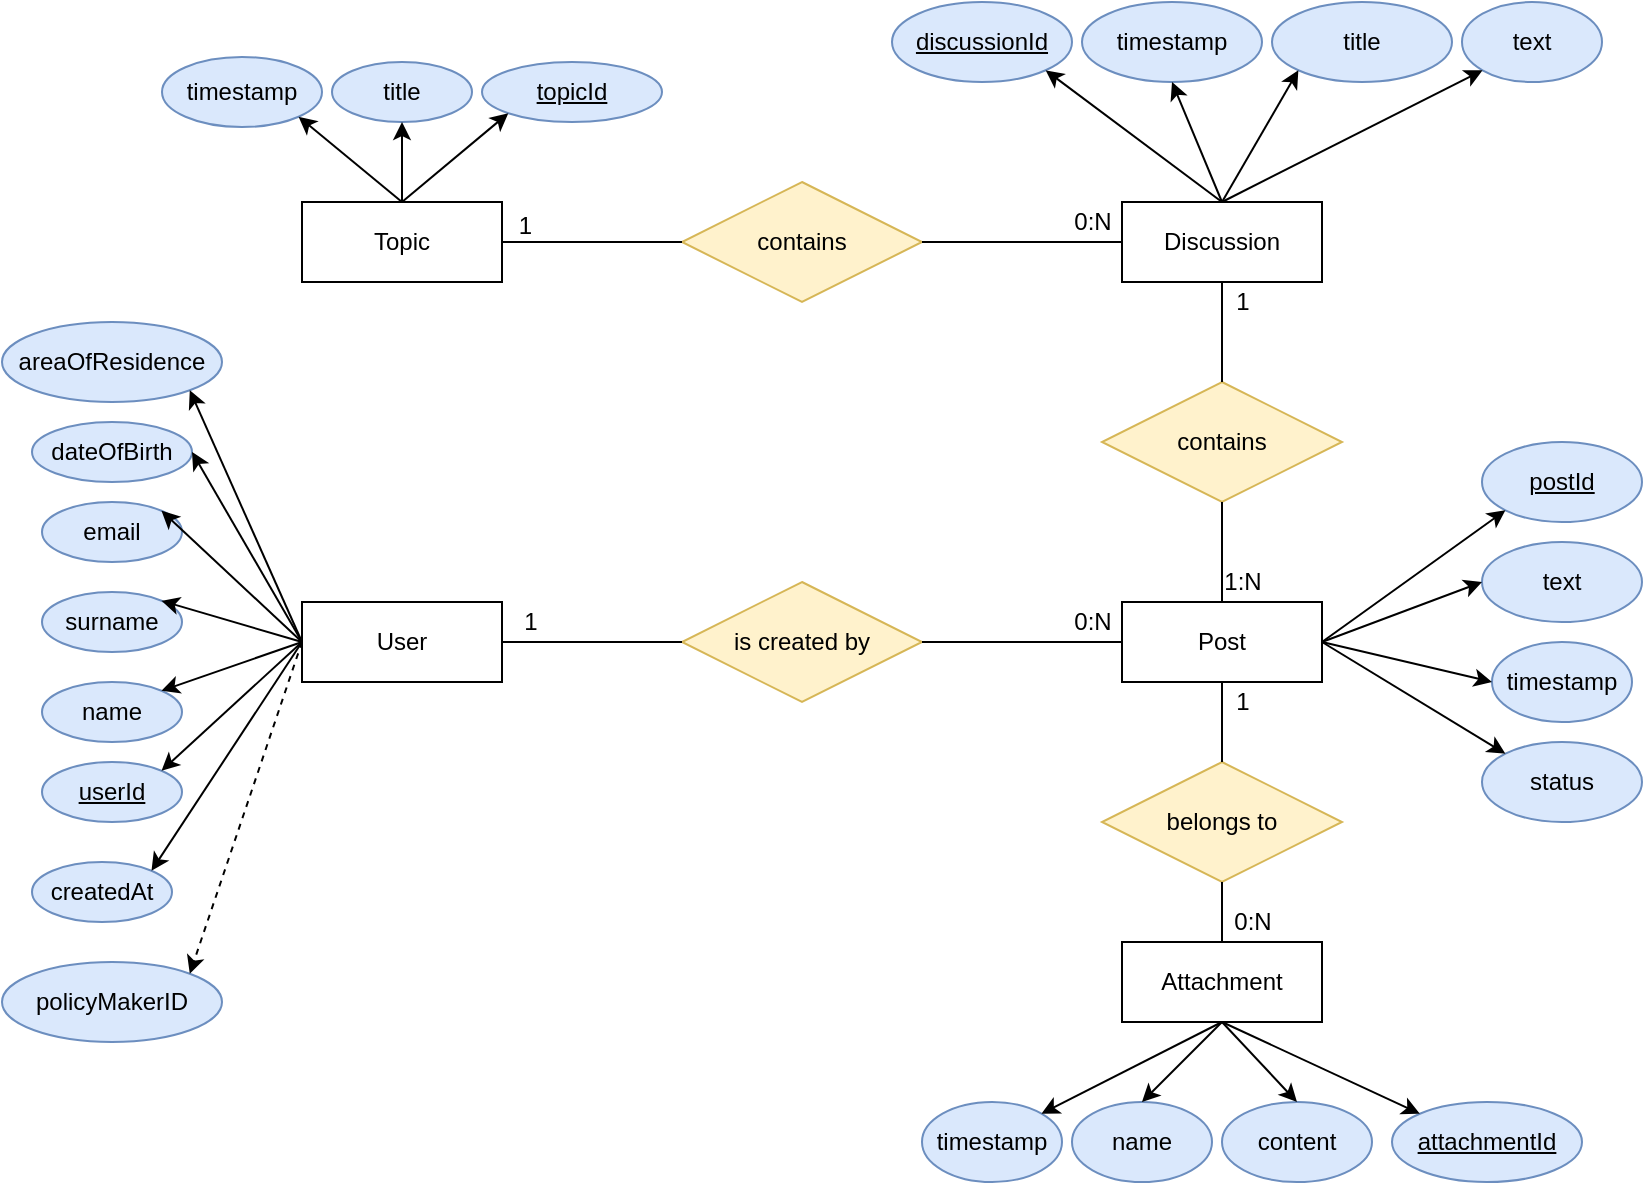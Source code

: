 <mxfile version="16.1.2" type="device" pages="2"><diagram id="SVVBRJqI4IuTLU3fTbfL" name="Forum"><mxGraphModel dx="1662" dy="865" grid="1" gridSize="10" guides="1" tooltips="1" connect="1" arrows="1" fold="1" page="1" pageScale="1" pageWidth="827" pageHeight="1169" math="0" shadow="0"><root><mxCell id="0"/><mxCell id="1" parent="0"/><mxCell id="eWczIR_CgDYCzetP5Jwq-1" value="Topic" style="whiteSpace=wrap;html=1;align=center;" parent="1" vertex="1"><mxGeometry x="290" y="470" width="100" height="40" as="geometry"/></mxCell><mxCell id="eWczIR_CgDYCzetP5Jwq-2" value="&lt;u&gt;topicId&lt;/u&gt;" style="ellipse;whiteSpace=wrap;html=1;fillColor=#dae8fc;strokeColor=#6c8ebf;" parent="1" vertex="1"><mxGeometry x="380" y="400" width="90" height="30" as="geometry"/></mxCell><mxCell id="eWczIR_CgDYCzetP5Jwq-4" value="timestamp" style="ellipse;whiteSpace=wrap;html=1;fillColor=#dae8fc;strokeColor=#6c8ebf;" parent="1" vertex="1"><mxGeometry x="220" y="397.5" width="80" height="35" as="geometry"/></mxCell><mxCell id="eWczIR_CgDYCzetP5Jwq-6" value="title" style="ellipse;whiteSpace=wrap;html=1;fillColor=#dae8fc;strokeColor=#6c8ebf;" parent="1" vertex="1"><mxGeometry x="305" y="400" width="70" height="30" as="geometry"/></mxCell><mxCell id="eWczIR_CgDYCzetP5Jwq-8" value="Discussion" style="whiteSpace=wrap;html=1;align=center;" parent="1" vertex="1"><mxGeometry x="700" y="470" width="100" height="40" as="geometry"/></mxCell><mxCell id="eWczIR_CgDYCzetP5Jwq-9" value="&lt;u&gt;discussionId&lt;/u&gt;" style="ellipse;whiteSpace=wrap;html=1;fillColor=#dae8fc;strokeColor=#6c8ebf;" parent="1" vertex="1"><mxGeometry x="585" y="370" width="90" height="40" as="geometry"/></mxCell><mxCell id="eWczIR_CgDYCzetP5Jwq-11" value="text" style="ellipse;whiteSpace=wrap;html=1;fillColor=#dae8fc;strokeColor=#6c8ebf;" parent="1" vertex="1"><mxGeometry x="870" y="370" width="70" height="40" as="geometry"/></mxCell><mxCell id="eWczIR_CgDYCzetP5Jwq-13" value="title" style="ellipse;whiteSpace=wrap;html=1;fillColor=#dae8fc;strokeColor=#6c8ebf;" parent="1" vertex="1"><mxGeometry x="775" y="370" width="90" height="40" as="geometry"/></mxCell><mxCell id="eWczIR_CgDYCzetP5Jwq-15" value="contains" style="shape=rhombus;perimeter=rhombusPerimeter;whiteSpace=wrap;html=1;align=center;fillColor=#fff2cc;strokeColor=#d6b656;" parent="1" vertex="1"><mxGeometry x="480" y="460" width="120" height="60" as="geometry"/></mxCell><mxCell id="eWczIR_CgDYCzetP5Jwq-16" value="" style="endArrow=none;html=1;rounded=0;exitX=1;exitY=0.5;exitDx=0;exitDy=0;entryX=0;entryY=0.5;entryDx=0;entryDy=0;" parent="1" source="eWczIR_CgDYCzetP5Jwq-1" target="eWczIR_CgDYCzetP5Jwq-15" edge="1"><mxGeometry relative="1" as="geometry"><mxPoint x="390" y="560" as="sourcePoint"/><mxPoint x="550" y="560" as="targetPoint"/></mxGeometry></mxCell><mxCell id="eWczIR_CgDYCzetP5Jwq-17" value="1" style="resizable=0;html=1;align=right;verticalAlign=bottom;" parent="eWczIR_CgDYCzetP5Jwq-16" connectable="0" vertex="1"><mxGeometry x="1" relative="1" as="geometry"><mxPoint x="-75" as="offset"/></mxGeometry></mxCell><mxCell id="eWczIR_CgDYCzetP5Jwq-21" value="" style="endArrow=none;html=1;rounded=0;exitX=1;exitY=0.5;exitDx=0;exitDy=0;entryX=0;entryY=0.5;entryDx=0;entryDy=0;" parent="1" source="eWczIR_CgDYCzetP5Jwq-15" target="eWczIR_CgDYCzetP5Jwq-8" edge="1"><mxGeometry relative="1" as="geometry"><mxPoint x="560" y="550" as="sourcePoint"/><mxPoint x="700" y="550" as="targetPoint"/></mxGeometry></mxCell><mxCell id="eWczIR_CgDYCzetP5Jwq-23" value="Post" style="whiteSpace=wrap;html=1;align=center;" parent="1" vertex="1"><mxGeometry x="700" y="670" width="100" height="40" as="geometry"/></mxCell><mxCell id="eWczIR_CgDYCzetP5Jwq-24" value="&lt;u&gt;postId&lt;/u&gt;" style="ellipse;whiteSpace=wrap;html=1;fillColor=#dae8fc;strokeColor=#6c8ebf;" parent="1" vertex="1"><mxGeometry x="880" y="590" width="80" height="40" as="geometry"/></mxCell><mxCell id="eWczIR_CgDYCzetP5Jwq-27" value="timestamp" style="ellipse;whiteSpace=wrap;html=1;fillColor=#dae8fc;strokeColor=#6c8ebf;" parent="1" vertex="1"><mxGeometry x="680" y="370" width="90" height="40" as="geometry"/></mxCell><mxCell id="eWczIR_CgDYCzetP5Jwq-29" value="" style="endArrow=classic;html=1;rounded=0;exitX=0.5;exitY=0;exitDx=0;exitDy=0;entryX=0.5;entryY=1;entryDx=0;entryDy=0;" parent="1" source="eWczIR_CgDYCzetP5Jwq-8" target="eWczIR_CgDYCzetP5Jwq-27" edge="1"><mxGeometry width="50" height="50" relative="1" as="geometry"><mxPoint x="600" y="700" as="sourcePoint"/><mxPoint x="650" y="650" as="targetPoint"/></mxGeometry></mxCell><mxCell id="eWczIR_CgDYCzetP5Jwq-31" value="" style="endArrow=classic;html=1;rounded=0;exitX=0.5;exitY=0;exitDx=0;exitDy=0;entryX=1;entryY=1;entryDx=0;entryDy=0;" parent="1" source="eWczIR_CgDYCzetP5Jwq-8" target="eWczIR_CgDYCzetP5Jwq-9" edge="1"><mxGeometry width="50" height="50" relative="1" as="geometry"><mxPoint x="785" y="480" as="sourcePoint"/><mxPoint x="840" y="340" as="targetPoint"/></mxGeometry></mxCell><mxCell id="eWczIR_CgDYCzetP5Jwq-32" value="" style="endArrow=classic;html=1;rounded=0;exitX=0.5;exitY=0;exitDx=0;exitDy=0;entryX=0;entryY=1;entryDx=0;entryDy=0;" parent="1" source="eWczIR_CgDYCzetP5Jwq-8" target="eWczIR_CgDYCzetP5Jwq-13" edge="1"><mxGeometry width="50" height="50" relative="1" as="geometry"><mxPoint x="795" y="490" as="sourcePoint"/><mxPoint x="850" y="350" as="targetPoint"/></mxGeometry></mxCell><mxCell id="eWczIR_CgDYCzetP5Jwq-33" value="" style="endArrow=classic;html=1;rounded=0;exitX=0.5;exitY=0;exitDx=0;exitDy=0;entryX=0;entryY=1;entryDx=0;entryDy=0;" parent="1" source="eWczIR_CgDYCzetP5Jwq-8" target="eWczIR_CgDYCzetP5Jwq-11" edge="1"><mxGeometry width="50" height="50" relative="1" as="geometry"><mxPoint x="805" y="500" as="sourcePoint"/><mxPoint x="860" y="360" as="targetPoint"/></mxGeometry></mxCell><mxCell id="eWczIR_CgDYCzetP5Jwq-34" value="text" style="ellipse;whiteSpace=wrap;html=1;fillColor=#dae8fc;strokeColor=#6c8ebf;" parent="1" vertex="1"><mxGeometry x="880" y="640" width="80" height="40" as="geometry"/></mxCell><mxCell id="eWczIR_CgDYCzetP5Jwq-35" value="timestamp" style="ellipse;whiteSpace=wrap;html=1;fillColor=#dae8fc;strokeColor=#6c8ebf;" parent="1" vertex="1"><mxGeometry x="885" y="690" width="70" height="40" as="geometry"/></mxCell><mxCell id="eWczIR_CgDYCzetP5Jwq-36" value="status" style="ellipse;whiteSpace=wrap;html=1;fillColor=#dae8fc;strokeColor=#6c8ebf;" parent="1" vertex="1"><mxGeometry x="880" y="740" width="80" height="40" as="geometry"/></mxCell><mxCell id="eWczIR_CgDYCzetP5Jwq-37" value="" style="endArrow=classic;html=1;rounded=0;exitX=1;exitY=0.5;exitDx=0;exitDy=0;entryX=0;entryY=0.5;entryDx=0;entryDy=0;" parent="1" source="eWczIR_CgDYCzetP5Jwq-23" target="eWczIR_CgDYCzetP5Jwq-34" edge="1"><mxGeometry width="50" height="50" relative="1" as="geometry"><mxPoint x="810" y="480" as="sourcePoint"/><mxPoint x="910" y="420" as="targetPoint"/></mxGeometry></mxCell><mxCell id="eWczIR_CgDYCzetP5Jwq-39" value="" style="endArrow=classic;html=1;rounded=0;exitX=1;exitY=0.5;exitDx=0;exitDy=0;entryX=0;entryY=0.5;entryDx=0;entryDy=0;" parent="1" source="eWczIR_CgDYCzetP5Jwq-23" target="eWczIR_CgDYCzetP5Jwq-35" edge="1"><mxGeometry width="50" height="50" relative="1" as="geometry"><mxPoint x="810" y="640" as="sourcePoint"/><mxPoint x="880" y="710" as="targetPoint"/></mxGeometry></mxCell><mxCell id="eWczIR_CgDYCzetP5Jwq-40" value="" style="endArrow=classic;html=1;rounded=0;entryX=0;entryY=0;entryDx=0;entryDy=0;" parent="1" target="eWczIR_CgDYCzetP5Jwq-36" edge="1"><mxGeometry width="50" height="50" relative="1" as="geometry"><mxPoint x="800" y="690" as="sourcePoint"/><mxPoint x="890" y="720" as="targetPoint"/></mxGeometry></mxCell><mxCell id="eWczIR_CgDYCzetP5Jwq-41" value="" style="endArrow=classic;html=1;rounded=0;entryX=0;entryY=1;entryDx=0;entryDy=0;" parent="1" target="eWczIR_CgDYCzetP5Jwq-24" edge="1"><mxGeometry width="50" height="50" relative="1" as="geometry"><mxPoint x="800" y="690" as="sourcePoint"/><mxPoint x="900" y="730" as="targetPoint"/></mxGeometry></mxCell><mxCell id="eWczIR_CgDYCzetP5Jwq-42" value="contains" style="shape=rhombus;perimeter=rhombusPerimeter;whiteSpace=wrap;html=1;align=center;fillColor=#fff2cc;strokeColor=#d6b656;" parent="1" vertex="1"><mxGeometry x="690" y="560" width="120" height="60" as="geometry"/></mxCell><mxCell id="eWczIR_CgDYCzetP5Jwq-43" value="" style="endArrow=none;html=1;rounded=0;exitX=0.5;exitY=1;exitDx=0;exitDy=0;entryX=0.5;entryY=0;entryDx=0;entryDy=0;" parent="1" source="eWczIR_CgDYCzetP5Jwq-8" target="eWczIR_CgDYCzetP5Jwq-42" edge="1"><mxGeometry relative="1" as="geometry"><mxPoint x="490" y="840" as="sourcePoint"/><mxPoint x="650" y="840" as="targetPoint"/></mxGeometry></mxCell><mxCell id="eWczIR_CgDYCzetP5Jwq-44" value="" style="endArrow=none;html=1;rounded=0;exitX=0.5;exitY=1;exitDx=0;exitDy=0;entryX=0.5;entryY=0;entryDx=0;entryDy=0;" parent="1" source="eWczIR_CgDYCzetP5Jwq-42" target="eWczIR_CgDYCzetP5Jwq-23" edge="1"><mxGeometry relative="1" as="geometry"><mxPoint x="760" y="520" as="sourcePoint"/><mxPoint x="760" y="570" as="targetPoint"/></mxGeometry></mxCell><mxCell id="eWczIR_CgDYCzetP5Jwq-45" value="1:N" style="text;html=1;align=center;verticalAlign=middle;resizable=0;points=[];autosize=1;strokeColor=none;fillColor=none;" parent="1" vertex="1"><mxGeometry x="745" y="650" width="30" height="20" as="geometry"/></mxCell><mxCell id="eWczIR_CgDYCzetP5Jwq-47" value="1" style="text;html=1;align=center;verticalAlign=middle;resizable=0;points=[];autosize=1;strokeColor=none;fillColor=none;" parent="1" vertex="1"><mxGeometry x="750" y="510" width="20" height="20" as="geometry"/></mxCell><mxCell id="eWczIR_CgDYCzetP5Jwq-52" value="is created by" style="shape=rhombus;perimeter=rhombusPerimeter;whiteSpace=wrap;html=1;align=center;fillColor=#fff2cc;strokeColor=#d6b656;" parent="1" vertex="1"><mxGeometry x="480" y="660" width="120" height="60" as="geometry"/></mxCell><mxCell id="eWczIR_CgDYCzetP5Jwq-53" value="" style="endArrow=none;html=1;rounded=0;entryX=0;entryY=0.5;entryDx=0;entryDy=0;exitX=1;exitY=0.5;exitDx=0;exitDy=0;" parent="1" source="eWczIR_CgDYCzetP5Jwq-52" target="eWczIR_CgDYCzetP5Jwq-23" edge="1"><mxGeometry relative="1" as="geometry"><mxPoint x="620" y="760" as="sourcePoint"/><mxPoint x="780" y="760" as="targetPoint"/></mxGeometry></mxCell><mxCell id="eWczIR_CgDYCzetP5Jwq-54" value="0:N" style="text;html=1;align=center;verticalAlign=middle;resizable=0;points=[];autosize=1;strokeColor=none;fillColor=none;" parent="1" vertex="1"><mxGeometry x="670" y="670" width="30" height="20" as="geometry"/></mxCell><mxCell id="eWczIR_CgDYCzetP5Jwq-56" value="User" style="whiteSpace=wrap;html=1;align=center;" parent="1" vertex="1"><mxGeometry x="290" y="670" width="100" height="40" as="geometry"/></mxCell><mxCell id="eWczIR_CgDYCzetP5Jwq-57" value="0:N" style="text;html=1;align=center;verticalAlign=middle;resizable=0;points=[];autosize=1;strokeColor=none;fillColor=none;" parent="1" vertex="1"><mxGeometry x="670" y="470" width="30" height="20" as="geometry"/></mxCell><mxCell id="eWczIR_CgDYCzetP5Jwq-59" value="" style="endArrow=none;html=1;rounded=0;entryX=0;entryY=0.5;entryDx=0;entryDy=0;exitX=1;exitY=0.5;exitDx=0;exitDy=0;" parent="1" source="eWczIR_CgDYCzetP5Jwq-56" target="eWczIR_CgDYCzetP5Jwq-52" edge="1"><mxGeometry relative="1" as="geometry"><mxPoint x="500" y="750" as="sourcePoint"/><mxPoint x="660" y="750" as="targetPoint"/></mxGeometry></mxCell><mxCell id="eWczIR_CgDYCzetP5Jwq-62" value="1" style="text;html=1;align=center;verticalAlign=middle;resizable=0;points=[];autosize=1;strokeColor=none;fillColor=none;" parent="1" vertex="1"><mxGeometry x="394" y="670" width="20" height="20" as="geometry"/></mxCell><mxCell id="eWczIR_CgDYCzetP5Jwq-63" value="&lt;u&gt;userId&lt;/u&gt;" style="ellipse;whiteSpace=wrap;html=1;fillColor=#dae8fc;strokeColor=#6c8ebf;" parent="1" vertex="1"><mxGeometry x="160" y="750" width="70" height="30" as="geometry"/></mxCell><mxCell id="eWczIR_CgDYCzetP5Jwq-64" value="name" style="ellipse;whiteSpace=wrap;html=1;fillColor=#dae8fc;strokeColor=#6c8ebf;" parent="1" vertex="1"><mxGeometry x="160" y="710" width="70" height="30" as="geometry"/></mxCell><mxCell id="eWczIR_CgDYCzetP5Jwq-65" value="surname" style="ellipse;whiteSpace=wrap;html=1;fillColor=#dae8fc;strokeColor=#6c8ebf;" parent="1" vertex="1"><mxGeometry x="160" y="665" width="70" height="30" as="geometry"/></mxCell><mxCell id="eWczIR_CgDYCzetP5Jwq-66" value="email" style="ellipse;whiteSpace=wrap;html=1;fillColor=#dae8fc;strokeColor=#6c8ebf;" parent="1" vertex="1"><mxGeometry x="160" y="620" width="70" height="30" as="geometry"/></mxCell><mxCell id="eWczIR_CgDYCzetP5Jwq-67" value="dateOfBirth" style="ellipse;whiteSpace=wrap;html=1;fillColor=#dae8fc;strokeColor=#6c8ebf;" parent="1" vertex="1"><mxGeometry x="155" y="580" width="80" height="30" as="geometry"/></mxCell><mxCell id="eWczIR_CgDYCzetP5Jwq-68" value="areaOfResidence" style="ellipse;whiteSpace=wrap;html=1;fillColor=#dae8fc;strokeColor=#6c8ebf;" parent="1" vertex="1"><mxGeometry x="140" y="530" width="110" height="40" as="geometry"/></mxCell><mxCell id="eWczIR_CgDYCzetP5Jwq-69" value="" style="endArrow=classic;html=1;rounded=0;entryX=1;entryY=0;entryDx=0;entryDy=0;exitX=0;exitY=0.5;exitDx=0;exitDy=0;" parent="1" source="eWczIR_CgDYCzetP5Jwq-56" target="eWczIR_CgDYCzetP5Jwq-63" edge="1"><mxGeometry width="50" height="50" relative="1" as="geometry"><mxPoint x="540" y="740" as="sourcePoint"/><mxPoint x="901.716" y="755.858" as="targetPoint"/></mxGeometry></mxCell><mxCell id="eWczIR_CgDYCzetP5Jwq-70" value="" style="endArrow=classic;html=1;rounded=0;entryX=1;entryY=0;entryDx=0;entryDy=0;" parent="1" target="eWczIR_CgDYCzetP5Jwq-64" edge="1"><mxGeometry width="50" height="50" relative="1" as="geometry"><mxPoint x="290" y="690" as="sourcePoint"/><mxPoint x="890" y="895" as="targetPoint"/></mxGeometry></mxCell><mxCell id="eWczIR_CgDYCzetP5Jwq-71" value="" style="endArrow=classic;html=1;rounded=0;entryX=1;entryY=0;entryDx=0;entryDy=0;" parent="1" target="eWczIR_CgDYCzetP5Jwq-65" edge="1"><mxGeometry width="50" height="50" relative="1" as="geometry"><mxPoint x="290" y="690" as="sourcePoint"/><mxPoint x="900" y="905" as="targetPoint"/></mxGeometry></mxCell><mxCell id="eWczIR_CgDYCzetP5Jwq-72" value="" style="endArrow=classic;html=1;rounded=0;exitX=0;exitY=0.5;exitDx=0;exitDy=0;entryX=1;entryY=0;entryDx=0;entryDy=0;" parent="1" source="eWczIR_CgDYCzetP5Jwq-56" target="eWczIR_CgDYCzetP5Jwq-66" edge="1"><mxGeometry width="50" height="50" relative="1" as="geometry"><mxPoint x="830" y="930" as="sourcePoint"/><mxPoint x="910" y="915" as="targetPoint"/></mxGeometry></mxCell><mxCell id="eWczIR_CgDYCzetP5Jwq-73" value="" style="endArrow=classic;html=1;rounded=0;entryX=1;entryY=0.5;entryDx=0;entryDy=0;" parent="1" target="eWczIR_CgDYCzetP5Jwq-67" edge="1"><mxGeometry width="50" height="50" relative="1" as="geometry"><mxPoint x="290" y="690" as="sourcePoint"/><mxPoint x="920" y="925" as="targetPoint"/></mxGeometry></mxCell><mxCell id="eWczIR_CgDYCzetP5Jwq-74" value="" style="endArrow=classic;html=1;rounded=0;entryX=1;entryY=1;entryDx=0;entryDy=0;" parent="1" target="eWczIR_CgDYCzetP5Jwq-68" edge="1"><mxGeometry width="50" height="50" relative="1" as="geometry"><mxPoint x="290" y="690" as="sourcePoint"/><mxPoint x="930" y="935" as="targetPoint"/></mxGeometry></mxCell><mxCell id="eWczIR_CgDYCzetP5Jwq-77" value="policyMakerID" style="ellipse;whiteSpace=wrap;html=1;fillColor=#dae8fc;strokeColor=#6c8ebf;" parent="1" vertex="1"><mxGeometry x="140" y="850" width="110" height="40" as="geometry"/></mxCell><mxCell id="eWczIR_CgDYCzetP5Jwq-78" value="" style="endArrow=classic;html=1;rounded=0;dashed=1;exitX=0;exitY=0.5;exitDx=0;exitDy=0;entryX=1;entryY=0;entryDx=0;entryDy=0;" parent="1" source="eWczIR_CgDYCzetP5Jwq-56" target="eWczIR_CgDYCzetP5Jwq-77" edge="1"><mxGeometry width="50" height="50" relative="1" as="geometry"><mxPoint x="340" y="880" as="sourcePoint"/><mxPoint x="683.891" y="1040.858" as="targetPoint"/></mxGeometry></mxCell><mxCell id="eWczIR_CgDYCzetP5Jwq-79" value="" style="endArrow=classic;html=1;rounded=0;exitX=0.5;exitY=0;exitDx=0;exitDy=0;entryX=0.5;entryY=1;entryDx=0;entryDy=0;" parent="1" source="eWczIR_CgDYCzetP5Jwq-1" target="eWczIR_CgDYCzetP5Jwq-6" edge="1"><mxGeometry width="50" height="50" relative="1" as="geometry"><mxPoint x="770" y="950" as="sourcePoint"/><mxPoint x="693.891" y="990.858" as="targetPoint"/></mxGeometry></mxCell><mxCell id="eWczIR_CgDYCzetP5Jwq-80" value="Attachment" style="whiteSpace=wrap;html=1;align=center;" parent="1" vertex="1"><mxGeometry x="700" y="840" width="100" height="40" as="geometry"/></mxCell><mxCell id="eWczIR_CgDYCzetP5Jwq-81" value="&lt;u&gt;attachmentId&lt;/u&gt;" style="ellipse;whiteSpace=wrap;html=1;fillColor=#dae8fc;strokeColor=#6c8ebf;" parent="1" vertex="1"><mxGeometry x="835" y="920" width="95" height="40" as="geometry"/></mxCell><mxCell id="eWczIR_CgDYCzetP5Jwq-82" value="content" style="ellipse;whiteSpace=wrap;html=1;fillColor=#dae8fc;strokeColor=#6c8ebf;" parent="1" vertex="1"><mxGeometry x="750" y="920" width="75" height="40" as="geometry"/></mxCell><mxCell id="eWczIR_CgDYCzetP5Jwq-83" value="name" style="ellipse;whiteSpace=wrap;html=1;fillColor=#dae8fc;strokeColor=#6c8ebf;" parent="1" vertex="1"><mxGeometry x="675" y="920" width="70" height="40" as="geometry"/></mxCell><mxCell id="eWczIR_CgDYCzetP5Jwq-84" value="timestamp" style="ellipse;whiteSpace=wrap;html=1;fillColor=#dae8fc;strokeColor=#6c8ebf;" parent="1" vertex="1"><mxGeometry x="600" y="920" width="70" height="40" as="geometry"/></mxCell><mxCell id="eWczIR_CgDYCzetP5Jwq-85" value="" style="endArrow=classic;html=1;rounded=0;exitX=0.5;exitY=1;exitDx=0;exitDy=0;entryX=0;entryY=0;entryDx=0;entryDy=0;" parent="1" source="eWczIR_CgDYCzetP5Jwq-80" target="eWczIR_CgDYCzetP5Jwq-81" edge="1"><mxGeometry width="50" height="50" relative="1" as="geometry"><mxPoint x="810" y="690" as="sourcePoint"/><mxPoint x="901.716" y="634.142" as="targetPoint"/></mxGeometry></mxCell><mxCell id="eWczIR_CgDYCzetP5Jwq-86" value="" style="endArrow=classic;html=1;rounded=0;exitX=0.5;exitY=1;exitDx=0;exitDy=0;entryX=0.5;entryY=0;entryDx=0;entryDy=0;" parent="1" source="eWczIR_CgDYCzetP5Jwq-80" target="eWczIR_CgDYCzetP5Jwq-82" edge="1"><mxGeometry width="50" height="50" relative="1" as="geometry"><mxPoint x="760" y="890" as="sourcePoint"/><mxPoint x="859.091" y="935.783" as="targetPoint"/></mxGeometry></mxCell><mxCell id="eWczIR_CgDYCzetP5Jwq-87" value="" style="endArrow=classic;html=1;rounded=0;entryX=0.5;entryY=0;entryDx=0;entryDy=0;" parent="1" target="eWczIR_CgDYCzetP5Jwq-83" edge="1"><mxGeometry width="50" height="50" relative="1" as="geometry"><mxPoint x="750" y="880" as="sourcePoint"/><mxPoint x="869.091" y="945.783" as="targetPoint"/></mxGeometry></mxCell><mxCell id="eWczIR_CgDYCzetP5Jwq-88" value="" style="endArrow=classic;html=1;rounded=0;entryX=1;entryY=0;entryDx=0;entryDy=0;" parent="1" target="eWczIR_CgDYCzetP5Jwq-84" edge="1"><mxGeometry width="50" height="50" relative="1" as="geometry"><mxPoint x="750" y="880" as="sourcePoint"/><mxPoint x="879.091" y="955.783" as="targetPoint"/></mxGeometry></mxCell><mxCell id="eWczIR_CgDYCzetP5Jwq-89" value="belongs to" style="shape=rhombus;perimeter=rhombusPerimeter;whiteSpace=wrap;html=1;align=center;fillColor=#fff2cc;strokeColor=#d6b656;" parent="1" vertex="1"><mxGeometry x="690" y="750" width="120" height="60" as="geometry"/></mxCell><mxCell id="eWczIR_CgDYCzetP5Jwq-91" value="" style="endArrow=none;html=1;rounded=0;entryX=0.5;entryY=1;entryDx=0;entryDy=0;exitX=0.5;exitY=0;exitDx=0;exitDy=0;" parent="1" source="eWczIR_CgDYCzetP5Jwq-80" target="eWczIR_CgDYCzetP5Jwq-89" edge="1"><mxGeometry relative="1" as="geometry"><mxPoint x="620" y="710" as="sourcePoint"/><mxPoint x="720" y="710" as="targetPoint"/></mxGeometry></mxCell><mxCell id="eWczIR_CgDYCzetP5Jwq-94" value="0:N" style="text;html=1;align=center;verticalAlign=middle;resizable=0;points=[];autosize=1;strokeColor=none;fillColor=none;" parent="1" vertex="1"><mxGeometry x="750" y="820" width="30" height="20" as="geometry"/></mxCell><mxCell id="eWczIR_CgDYCzetP5Jwq-95" value="" style="endArrow=none;html=1;rounded=0;entryX=0.5;entryY=1;entryDx=0;entryDy=0;exitX=0.5;exitY=0;exitDx=0;exitDy=0;" parent="1" source="eWczIR_CgDYCzetP5Jwq-89" target="eWczIR_CgDYCzetP5Jwq-23" edge="1"><mxGeometry relative="1" as="geometry"><mxPoint x="610" y="700" as="sourcePoint"/><mxPoint x="710" y="700" as="targetPoint"/></mxGeometry></mxCell><mxCell id="eWczIR_CgDYCzetP5Jwq-96" value="1" style="text;html=1;align=center;verticalAlign=middle;resizable=0;points=[];autosize=1;strokeColor=none;fillColor=none;" parent="1" vertex="1"><mxGeometry x="750" y="710" width="20" height="20" as="geometry"/></mxCell><mxCell id="g9Xf4jRrbOC6-ReCmyB8-1" value="" style="endArrow=classic;html=1;rounded=0;entryX=0;entryY=1;entryDx=0;entryDy=0;" parent="1" target="eWczIR_CgDYCzetP5Jwq-2" edge="1"><mxGeometry width="50" height="50" relative="1" as="geometry"><mxPoint x="340" y="470" as="sourcePoint"/><mxPoint x="350" y="440" as="targetPoint"/></mxGeometry></mxCell><mxCell id="g9Xf4jRrbOC6-ReCmyB8-2" value="" style="endArrow=classic;html=1;rounded=0;entryX=1;entryY=1;entryDx=0;entryDy=0;exitX=0.5;exitY=0;exitDx=0;exitDy=0;" parent="1" source="eWczIR_CgDYCzetP5Jwq-1" target="eWczIR_CgDYCzetP5Jwq-4" edge="1"><mxGeometry width="50" height="50" relative="1" as="geometry"><mxPoint x="350" y="480" as="sourcePoint"/><mxPoint x="413.18" y="435.607" as="targetPoint"/></mxGeometry></mxCell><mxCell id="Kg16XLJZi40VuRF5m4EC-2" value="createdAt" style="ellipse;whiteSpace=wrap;html=1;fillColor=#dae8fc;strokeColor=#6c8ebf;" vertex="1" parent="1"><mxGeometry x="155" y="800" width="70" height="30" as="geometry"/></mxCell><mxCell id="Kg16XLJZi40VuRF5m4EC-3" value="" style="endArrow=classic;html=1;rounded=0;exitX=0;exitY=0.5;exitDx=0;exitDy=0;entryX=1;entryY=0;entryDx=0;entryDy=0;" edge="1" parent="1" source="eWczIR_CgDYCzetP5Jwq-56" target="Kg16XLJZi40VuRF5m4EC-2"><mxGeometry width="50" height="50" relative="1" as="geometry"><mxPoint x="300" y="700" as="sourcePoint"/><mxPoint x="229.749" y="764.393" as="targetPoint"/></mxGeometry></mxCell></root></mxGraphModel></diagram><diagram id="foXrE6u7Th4RxRykIE3-" name="Data"><mxGraphModel dx="1048" dy="882" grid="1" gridSize="10" guides="1" tooltips="1" connect="1" arrows="1" fold="1" page="1" pageScale="1" pageWidth="827" pageHeight="1169" math="0" shadow="0"><root><mxCell id="WD-2zrAMPPx7bF9VsdMT-0"/><mxCell id="WD-2zrAMPPx7bF9VsdMT-1" parent="WD-2zrAMPPx7bF9VsdMT-0"/><mxCell id="q-6Tdp9Xs66mtsXWJOgY-0" value="Administrator" style="whiteSpace=wrap;html=1;align=center;" vertex="1" parent="WD-2zrAMPPx7bF9VsdMT-1"><mxGeometry x="120" y="120" width="100" height="40" as="geometry"/></mxCell><mxCell id="q-6Tdp9Xs66mtsXWJOgY-1" value="&lt;u&gt;administratorId&lt;/u&gt;" style="ellipse;whiteSpace=wrap;html=1;align=center;fillColor=#dae8fc;strokeColor=#6c8ebf;" vertex="1" parent="WD-2zrAMPPx7bF9VsdMT-1"><mxGeometry x="120" y="50" width="100" height="40" as="geometry"/></mxCell><mxCell id="q-6Tdp9Xs66mtsXWJOgY-2" value="email" style="ellipse;whiteSpace=wrap;html=1;align=center;fillColor=#dae8fc;strokeColor=#6c8ebf;" vertex="1" parent="WD-2zrAMPPx7bF9VsdMT-1"><mxGeometry x="30" y="70" width="70" height="30" as="geometry"/></mxCell><mxCell id="q-6Tdp9Xs66mtsXWJOgY-3" value="password" style="ellipse;whiteSpace=wrap;html=1;align=center;fillColor=#dae8fc;strokeColor=#6c8ebf;" vertex="1" parent="WD-2zrAMPPx7bF9VsdMT-1"><mxGeometry x="30" y="125" width="70" height="30" as="geometry"/></mxCell><mxCell id="q-6Tdp9Xs66mtsXWJOgY-4" value="" style="endArrow=classic;html=1;rounded=0;exitX=0;exitY=0.5;exitDx=0;exitDy=0;entryX=1;entryY=0.5;entryDx=0;entryDy=0;" edge="1" parent="WD-2zrAMPPx7bF9VsdMT-1" source="q-6Tdp9Xs66mtsXWJOgY-0" target="q-6Tdp9Xs66mtsXWJOgY-3"><mxGeometry width="50" height="50" relative="1" as="geometry"><mxPoint x="390" y="490" as="sourcePoint"/><mxPoint x="440" y="440" as="targetPoint"/></mxGeometry></mxCell><mxCell id="q-6Tdp9Xs66mtsXWJOgY-5" value="" style="endArrow=classic;html=1;rounded=0;exitX=0;exitY=0;exitDx=0;exitDy=0;entryX=1;entryY=1;entryDx=0;entryDy=0;" edge="1" parent="WD-2zrAMPPx7bF9VsdMT-1" source="q-6Tdp9Xs66mtsXWJOgY-0" target="q-6Tdp9Xs66mtsXWJOgY-2"><mxGeometry width="50" height="50" relative="1" as="geometry"><mxPoint x="390" y="490" as="sourcePoint"/><mxPoint x="440" y="440" as="targetPoint"/></mxGeometry></mxCell><mxCell id="q-6Tdp9Xs66mtsXWJOgY-6" value="" style="endArrow=classic;html=1;rounded=0;exitX=0.5;exitY=0;exitDx=0;exitDy=0;entryX=0.5;entryY=1;entryDx=0;entryDy=0;" edge="1" parent="WD-2zrAMPPx7bF9VsdMT-1" source="q-6Tdp9Xs66mtsXWJOgY-0" target="q-6Tdp9Xs66mtsXWJOgY-1"><mxGeometry width="50" height="50" relative="1" as="geometry"><mxPoint x="130" y="130" as="sourcePoint"/><mxPoint x="99.749" y="105.607" as="targetPoint"/></mxGeometry></mxCell><mxCell id="q-6Tdp9Xs66mtsXWJOgY-8" value="DataSource" style="whiteSpace=wrap;html=1;align=center;" vertex="1" parent="WD-2zrAMPPx7bF9VsdMT-1"><mxGeometry x="460" y="120" width="100" height="40" as="geometry"/></mxCell><mxCell id="q-6Tdp9Xs66mtsXWJOgY-9" value="provide" style="shape=rhombus;perimeter=rhombusPerimeter;whiteSpace=wrap;html=1;align=center;fillColor=#fff2cc;strokeColor=#d6b656;" vertex="1" parent="WD-2zrAMPPx7bF9VsdMT-1"><mxGeometry x="450" y="210" width="120" height="60" as="geometry"/></mxCell><mxCell id="q-6Tdp9Xs66mtsXWJOgY-10" value="Data" style="whiteSpace=wrap;html=1;align=center;" vertex="1" parent="WD-2zrAMPPx7bF9VsdMT-1"><mxGeometry x="460" y="330" width="100" height="40" as="geometry"/></mxCell><mxCell id="q-6Tdp9Xs66mtsXWJOgY-11" value="DataSet" style="whiteSpace=wrap;html=1;align=center;" vertex="1" parent="WD-2zrAMPPx7bF9VsdMT-1"><mxGeometry x="120" y="330" width="100" height="40" as="geometry"/></mxCell><mxCell id="q-6Tdp9Xs66mtsXWJOgY-12" value="used by" style="shape=rhombus;perimeter=rhombusPerimeter;whiteSpace=wrap;html=1;align=center;fillColor=#fff2cc;strokeColor=#d6b656;" vertex="1" parent="WD-2zrAMPPx7bF9VsdMT-1"><mxGeometry x="280" y="320" width="120" height="60" as="geometry"/></mxCell><mxCell id="q-6Tdp9Xs66mtsXWJOgY-13" value="DataType" style="whiteSpace=wrap;html=1;align=center;" vertex="1" parent="WD-2zrAMPPx7bF9VsdMT-1"><mxGeometry x="827" y="120" width="100" height="40" as="geometry"/></mxCell><mxCell id="q-6Tdp9Xs66mtsXWJOgY-14" value="is of type" style="shape=rhombus;perimeter=rhombusPerimeter;whiteSpace=wrap;html=1;align=center;fillColor=#fff2cc;strokeColor=#d6b656;" vertex="1" parent="WD-2zrAMPPx7bF9VsdMT-1"><mxGeometry x="650" y="110" width="120" height="60" as="geometry"/></mxCell><mxCell id="q-6Tdp9Xs66mtsXWJOgY-18" value="" style="endArrow=none;html=1;rounded=0;exitX=1;exitY=0.5;exitDx=0;exitDy=0;entryX=0;entryY=0.5;entryDx=0;entryDy=0;" edge="1" parent="WD-2zrAMPPx7bF9VsdMT-1" source="q-6Tdp9Xs66mtsXWJOgY-8" target="q-6Tdp9Xs66mtsXWJOgY-14"><mxGeometry relative="1" as="geometry"><mxPoint x="240" y="160" as="sourcePoint"/><mxPoint x="300" y="160" as="targetPoint"/></mxGeometry></mxCell><mxCell id="q-6Tdp9Xs66mtsXWJOgY-19" value="" style="endArrow=none;html=1;rounded=0;exitX=1;exitY=0.5;exitDx=0;exitDy=0;entryX=0;entryY=0.5;entryDx=0;entryDy=0;" edge="1" parent="WD-2zrAMPPx7bF9VsdMT-1" source="q-6Tdp9Xs66mtsXWJOgY-14" target="q-6Tdp9Xs66mtsXWJOgY-13"><mxGeometry relative="1" as="geometry"><mxPoint x="250" y="170" as="sourcePoint"/><mxPoint x="310" y="170" as="targetPoint"/></mxGeometry></mxCell><mxCell id="q-6Tdp9Xs66mtsXWJOgY-20" value="" style="endArrow=none;html=1;rounded=0;exitX=0.5;exitY=0;exitDx=0;exitDy=0;entryX=0.5;entryY=1;entryDx=0;entryDy=0;" edge="1" parent="WD-2zrAMPPx7bF9VsdMT-1" source="q-6Tdp9Xs66mtsXWJOgY-9" target="q-6Tdp9Xs66mtsXWJOgY-8"><mxGeometry relative="1" as="geometry"><mxPoint x="260" y="180" as="sourcePoint"/><mxPoint x="320" y="180" as="targetPoint"/></mxGeometry></mxCell><mxCell id="q-6Tdp9Xs66mtsXWJOgY-21" value="" style="endArrow=none;html=1;rounded=0;exitX=0.5;exitY=0;exitDx=0;exitDy=0;entryX=0.5;entryY=1;entryDx=0;entryDy=0;" edge="1" parent="WD-2zrAMPPx7bF9VsdMT-1" source="q-6Tdp9Xs66mtsXWJOgY-10" target="q-6Tdp9Xs66mtsXWJOgY-9"><mxGeometry relative="1" as="geometry"><mxPoint x="270" y="190" as="sourcePoint"/><mxPoint x="330" y="190" as="targetPoint"/></mxGeometry></mxCell><mxCell id="q-6Tdp9Xs66mtsXWJOgY-22" value="" style="endArrow=none;html=1;rounded=0;exitX=1;exitY=0.5;exitDx=0;exitDy=0;entryX=0;entryY=0.5;entryDx=0;entryDy=0;" edge="1" parent="WD-2zrAMPPx7bF9VsdMT-1" source="q-6Tdp9Xs66mtsXWJOgY-12" target="q-6Tdp9Xs66mtsXWJOgY-10"><mxGeometry relative="1" as="geometry"><mxPoint x="280" y="200" as="sourcePoint"/><mxPoint x="340" y="200" as="targetPoint"/></mxGeometry></mxCell><mxCell id="q-6Tdp9Xs66mtsXWJOgY-23" value="" style="endArrow=none;html=1;rounded=0;exitX=1;exitY=0.5;exitDx=0;exitDy=0;entryX=0;entryY=0.5;entryDx=0;entryDy=0;" edge="1" parent="WD-2zrAMPPx7bF9VsdMT-1" source="q-6Tdp9Xs66mtsXWJOgY-11" target="q-6Tdp9Xs66mtsXWJOgY-12"><mxGeometry relative="1" as="geometry"><mxPoint x="290" y="210" as="sourcePoint"/><mxPoint x="350" y="210" as="targetPoint"/></mxGeometry></mxCell><mxCell id="q-6Tdp9Xs66mtsXWJOgY-25" value="to calculate" style="shape=rhombus;perimeter=rhombusPerimeter;whiteSpace=wrap;html=1;align=center;fillColor=#fff2cc;strokeColor=#d6b656;" vertex="1" parent="WD-2zrAMPPx7bF9VsdMT-1"><mxGeometry x="110" y="430" width="120" height="60" as="geometry"/></mxCell><mxCell id="q-6Tdp9Xs66mtsXWJOgY-26" value="Ranking" style="whiteSpace=wrap;html=1;align=center;" vertex="1" parent="WD-2zrAMPPx7bF9VsdMT-1"><mxGeometry x="120" y="550" width="100" height="40" as="geometry"/></mxCell><mxCell id="q-6Tdp9Xs66mtsXWJOgY-27" value="" style="endArrow=none;html=1;rounded=0;exitX=0.5;exitY=1;exitDx=0;exitDy=0;entryX=0.5;entryY=0;entryDx=0;entryDy=0;" edge="1" parent="WD-2zrAMPPx7bF9VsdMT-1" source="q-6Tdp9Xs66mtsXWJOgY-11" target="q-6Tdp9Xs66mtsXWJOgY-25"><mxGeometry relative="1" as="geometry"><mxPoint x="230" y="360" as="sourcePoint"/><mxPoint x="290" y="360" as="targetPoint"/></mxGeometry></mxCell><mxCell id="q-6Tdp9Xs66mtsXWJOgY-28" value="" style="endArrow=none;html=1;rounded=0;exitX=0.5;exitY=1;exitDx=0;exitDy=0;entryX=0.5;entryY=0;entryDx=0;entryDy=0;" edge="1" parent="WD-2zrAMPPx7bF9VsdMT-1" source="q-6Tdp9Xs66mtsXWJOgY-25" target="q-6Tdp9Xs66mtsXWJOgY-26"><mxGeometry relative="1" as="geometry"><mxPoint x="240" y="370" as="sourcePoint"/><mxPoint x="300" y="370" as="targetPoint"/></mxGeometry></mxCell><mxCell id="q-6Tdp9Xs66mtsXWJOgY-29" value="&lt;u&gt;dataSourceId&lt;/u&gt;" style="ellipse;whiteSpace=wrap;html=1;align=center;fillColor=#dae8fc;strokeColor=#6c8ebf;" vertex="1" parent="WD-2zrAMPPx7bF9VsdMT-1"><mxGeometry x="360" y="70" width="86" height="30" as="geometry"/></mxCell><mxCell id="q-6Tdp9Xs66mtsXWJOgY-30" value="name" style="ellipse;whiteSpace=wrap;html=1;align=center;fillColor=#dae8fc;strokeColor=#6c8ebf;" vertex="1" parent="WD-2zrAMPPx7bF9VsdMT-1"><mxGeometry x="478.5" y="60" width="63" height="30" as="geometry"/></mxCell><mxCell id="q-6Tdp9Xs66mtsXWJOgY-32" value="source" style="ellipse;whiteSpace=wrap;html=1;align=center;fillColor=#dae8fc;strokeColor=#6c8ebf;" vertex="1" parent="WD-2zrAMPPx7bF9VsdMT-1"><mxGeometry x="560" y="60" width="63" height="30" as="geometry"/></mxCell><mxCell id="q-6Tdp9Xs66mtsXWJOgY-33" value="description" style="ellipse;whiteSpace=wrap;html=1;align=center;fillColor=#dae8fc;strokeColor=#6c8ebf;" vertex="1" parent="WD-2zrAMPPx7bF9VsdMT-1"><mxGeometry x="350" y="125" width="71.5" height="30" as="geometry"/></mxCell><mxCell id="q-6Tdp9Xs66mtsXWJOgY-34" value="" style="endArrow=classic;html=1;rounded=0;exitX=0.75;exitY=0;exitDx=0;exitDy=0;entryX=0;entryY=1;entryDx=0;entryDy=0;" edge="1" parent="WD-2zrAMPPx7bF9VsdMT-1" source="q-6Tdp9Xs66mtsXWJOgY-8" target="q-6Tdp9Xs66mtsXWJOgY-32"><mxGeometry width="50" height="50" relative="1" as="geometry"><mxPoint x="180" y="130" as="sourcePoint"/><mxPoint x="180" y="100" as="targetPoint"/></mxGeometry></mxCell><mxCell id="q-6Tdp9Xs66mtsXWJOgY-35" value="" style="endArrow=classic;html=1;rounded=0;exitX=0.5;exitY=0;exitDx=0;exitDy=0;entryX=0.5;entryY=1;entryDx=0;entryDy=0;" edge="1" parent="WD-2zrAMPPx7bF9VsdMT-1" source="q-6Tdp9Xs66mtsXWJOgY-8" target="q-6Tdp9Xs66mtsXWJOgY-30"><mxGeometry width="50" height="50" relative="1" as="geometry"><mxPoint x="545" y="130" as="sourcePoint"/><mxPoint x="579.405" y="95.691" as="targetPoint"/></mxGeometry></mxCell><mxCell id="q-6Tdp9Xs66mtsXWJOgY-36" value="" style="endArrow=classic;html=1;rounded=0;exitX=0;exitY=0;exitDx=0;exitDy=0;entryX=1;entryY=1;entryDx=0;entryDy=0;" edge="1" parent="WD-2zrAMPPx7bF9VsdMT-1" source="q-6Tdp9Xs66mtsXWJOgY-8" target="q-6Tdp9Xs66mtsXWJOgY-29"><mxGeometry width="50" height="50" relative="1" as="geometry"><mxPoint x="555" y="140" as="sourcePoint"/><mxPoint x="589.405" y="105.691" as="targetPoint"/></mxGeometry></mxCell><mxCell id="q-6Tdp9Xs66mtsXWJOgY-37" value="" style="endArrow=classic;html=1;rounded=0;exitX=0;exitY=0.5;exitDx=0;exitDy=0;entryX=1;entryY=0.5;entryDx=0;entryDy=0;" edge="1" parent="WD-2zrAMPPx7bF9VsdMT-1" source="q-6Tdp9Xs66mtsXWJOgY-8" target="q-6Tdp9Xs66mtsXWJOgY-33"><mxGeometry width="50" height="50" relative="1" as="geometry"><mxPoint x="565" y="150" as="sourcePoint"/><mxPoint x="599.405" y="115.691" as="targetPoint"/></mxGeometry></mxCell><mxCell id="q-6Tdp9Xs66mtsXWJOgY-38" value="0:N" style="text;html=1;align=center;verticalAlign=middle;resizable=0;points=[];autosize=1;strokeColor=none;fillColor=none;" vertex="1" parent="WD-2zrAMPPx7bF9VsdMT-1"><mxGeometry x="560" y="120" width="30" height="20" as="geometry"/></mxCell><mxCell id="q-6Tdp9Xs66mtsXWJOgY-39" value="1" style="text;html=1;align=center;verticalAlign=middle;resizable=0;points=[];autosize=1;strokeColor=none;fillColor=none;" vertex="1" parent="WD-2zrAMPPx7bF9VsdMT-1"><mxGeometry x="802" y="120" width="20" height="20" as="geometry"/></mxCell><mxCell id="3PknBSR19yk84UpSqc1q-0" value="&lt;u&gt;dataTypeId&lt;/u&gt;" style="ellipse;whiteSpace=wrap;html=1;align=center;fillColor=#dae8fc;strokeColor=#6c8ebf;" vertex="1" parent="WD-2zrAMPPx7bF9VsdMT-1"><mxGeometry x="790" y="70" width="86" height="30" as="geometry"/></mxCell><mxCell id="3PknBSR19yk84UpSqc1q-1" value="name" style="ellipse;whiteSpace=wrap;html=1;align=center;fillColor=#dae8fc;strokeColor=#6c8ebf;" vertex="1" parent="WD-2zrAMPPx7bF9VsdMT-1"><mxGeometry x="890" y="70" width="63" height="30" as="geometry"/></mxCell><mxCell id="3PknBSR19yk84UpSqc1q-2" value="" style="endArrow=classic;html=1;rounded=0;exitX=0.25;exitY=0;exitDx=0;exitDy=0;entryX=0.5;entryY=1;entryDx=0;entryDy=0;" edge="1" parent="WD-2zrAMPPx7bF9VsdMT-1" source="q-6Tdp9Xs66mtsXWJOgY-13" target="3PknBSR19yk84UpSqc1q-0"><mxGeometry width="50" height="50" relative="1" as="geometry"><mxPoint x="520" y="130" as="sourcePoint"/><mxPoint x="520" y="100" as="targetPoint"/></mxGeometry></mxCell><mxCell id="3PknBSR19yk84UpSqc1q-3" value="" style="endArrow=classic;html=1;rounded=0;exitX=0.75;exitY=0;exitDx=0;exitDy=0;entryX=0.5;entryY=1;entryDx=0;entryDy=0;" edge="1" parent="WD-2zrAMPPx7bF9VsdMT-1" source="q-6Tdp9Xs66mtsXWJOgY-13" target="3PknBSR19yk84UpSqc1q-1"><mxGeometry width="50" height="50" relative="1" as="geometry"><mxPoint x="862" y="130" as="sourcePoint"/><mxPoint x="843" y="110" as="targetPoint"/></mxGeometry></mxCell><mxCell id="3PknBSR19yk84UpSqc1q-4" value="1" style="text;html=1;align=center;verticalAlign=middle;resizable=0;points=[];autosize=1;strokeColor=none;fillColor=none;" vertex="1" parent="WD-2zrAMPPx7bF9VsdMT-1"><mxGeometry x="510" y="160" width="20" height="20" as="geometry"/></mxCell><mxCell id="3PknBSR19yk84UpSqc1q-5" value="0:N" style="text;html=1;align=center;verticalAlign=middle;resizable=0;points=[];autosize=1;strokeColor=none;fillColor=none;" vertex="1" parent="WD-2zrAMPPx7bF9VsdMT-1"><mxGeometry x="515" y="310" width="30" height="20" as="geometry"/></mxCell><mxCell id="3PknBSR19yk84UpSqc1q-6" value="1:M" style="text;html=1;align=center;verticalAlign=middle;resizable=0;points=[];autosize=1;strokeColor=none;fillColor=none;" vertex="1" parent="WD-2zrAMPPx7bF9VsdMT-1"><mxGeometry x="420" y="330" width="40" height="20" as="geometry"/></mxCell><mxCell id="3PknBSR19yk84UpSqc1q-7" value="0:N" style="text;html=1;align=center;verticalAlign=middle;resizable=0;points=[];autosize=1;strokeColor=none;fillColor=none;" vertex="1" parent="WD-2zrAMPPx7bF9VsdMT-1"><mxGeometry x="220" y="330" width="30" height="20" as="geometry"/></mxCell><mxCell id="3PknBSR19yk84UpSqc1q-8" value="&lt;u&gt;dataId&lt;/u&gt;" style="ellipse;whiteSpace=wrap;html=1;align=center;fillColor=#dae8fc;strokeColor=#6c8ebf;" vertex="1" parent="WD-2zrAMPPx7bF9VsdMT-1"><mxGeometry x="380" y="410" width="86" height="30" as="geometry"/></mxCell><mxCell id="3PknBSR19yk84UpSqc1q-9" value="value" style="ellipse;whiteSpace=wrap;html=1;align=center;fillColor=#dae8fc;strokeColor=#6c8ebf;" vertex="1" parent="WD-2zrAMPPx7bF9VsdMT-1"><mxGeometry x="478.5" y="410" width="63" height="30" as="geometry"/></mxCell><mxCell id="3PknBSR19yk84UpSqc1q-10" value="timestamp" style="ellipse;whiteSpace=wrap;html=1;align=center;fillColor=#dae8fc;strokeColor=#6c8ebf;" vertex="1" parent="WD-2zrAMPPx7bF9VsdMT-1"><mxGeometry x="553" y="410" width="70" height="30" as="geometry"/></mxCell><mxCell id="3PknBSR19yk84UpSqc1q-11" value="" style="endArrow=classic;html=1;rounded=0;exitX=0.5;exitY=1;exitDx=0;exitDy=0;" edge="1" parent="WD-2zrAMPPx7bF9VsdMT-1" source="q-6Tdp9Xs66mtsXWJOgY-10" target="3PknBSR19yk84UpSqc1q-9"><mxGeometry width="50" height="50" relative="1" as="geometry"><mxPoint x="470" y="130" as="sourcePoint"/><mxPoint x="443.406" y="105.607" as="targetPoint"/></mxGeometry></mxCell><mxCell id="3PknBSR19yk84UpSqc1q-12" value="" style="endArrow=classic;html=1;rounded=0;exitX=0.75;exitY=1;exitDx=0;exitDy=0;entryX=0;entryY=0;entryDx=0;entryDy=0;" edge="1" parent="WD-2zrAMPPx7bF9VsdMT-1" source="q-6Tdp9Xs66mtsXWJOgY-10" target="3PknBSR19yk84UpSqc1q-10"><mxGeometry width="50" height="50" relative="1" as="geometry"><mxPoint x="520" y="380" as="sourcePoint"/><mxPoint x="520" y="420" as="targetPoint"/></mxGeometry></mxCell><mxCell id="3PknBSR19yk84UpSqc1q-13" value="" style="endArrow=classic;html=1;rounded=0;exitX=0.25;exitY=1;exitDx=0;exitDy=0;entryX=1;entryY=0;entryDx=0;entryDy=0;" edge="1" parent="WD-2zrAMPPx7bF9VsdMT-1" source="q-6Tdp9Xs66mtsXWJOgY-10" target="3PknBSR19yk84UpSqc1q-8"><mxGeometry width="50" height="50" relative="1" as="geometry"><mxPoint x="530" y="390" as="sourcePoint"/><mxPoint x="530" y="430" as="targetPoint"/></mxGeometry></mxCell><mxCell id="3PknBSR19yk84UpSqc1q-14" value="0:N" style="text;html=1;align=center;verticalAlign=middle;resizable=0;points=[];autosize=1;strokeColor=none;fillColor=none;" vertex="1" parent="WD-2zrAMPPx7bF9VsdMT-1"><mxGeometry x="170" y="530" width="30" height="20" as="geometry"/></mxCell><mxCell id="3PknBSR19yk84UpSqc1q-16" value="1" style="text;html=1;align=center;verticalAlign=middle;resizable=0;points=[];autosize=1;strokeColor=none;fillColor=none;" vertex="1" parent="WD-2zrAMPPx7bF9VsdMT-1"><mxGeometry x="170" y="370" width="20" height="20" as="geometry"/></mxCell><mxCell id="3PknBSR19yk84UpSqc1q-17" value="&lt;u&gt;dataSetId&lt;/u&gt;" style="ellipse;whiteSpace=wrap;html=1;align=center;fillColor=#dae8fc;strokeColor=#6c8ebf;" vertex="1" parent="WD-2zrAMPPx7bF9VsdMT-1"><mxGeometry x="34" y="280" width="86" height="30" as="geometry"/></mxCell><mxCell id="3PknBSR19yk84UpSqc1q-18" value="date" style="ellipse;whiteSpace=wrap;html=1;align=center;fillColor=#dae8fc;strokeColor=#6c8ebf;" vertex="1" parent="WD-2zrAMPPx7bF9VsdMT-1"><mxGeometry x="135" y="280" width="70" height="30" as="geometry"/></mxCell><mxCell id="3PknBSR19yk84UpSqc1q-19" value="name" style="ellipse;whiteSpace=wrap;html=1;align=center;fillColor=#dae8fc;strokeColor=#6c8ebf;" vertex="1" parent="WD-2zrAMPPx7bF9VsdMT-1"><mxGeometry x="20" y="335" width="63" height="30" as="geometry"/></mxCell><mxCell id="3PknBSR19yk84UpSqc1q-20" value="" style="endArrow=classic;html=1;rounded=0;exitX=0;exitY=0.5;exitDx=0;exitDy=0;entryX=1;entryY=0.5;entryDx=0;entryDy=0;" edge="1" parent="WD-2zrAMPPx7bF9VsdMT-1" source="q-6Tdp9Xs66mtsXWJOgY-11" target="3PknBSR19yk84UpSqc1q-19"><mxGeometry width="50" height="50" relative="1" as="geometry"><mxPoint x="495" y="380" as="sourcePoint"/><mxPoint x="463.406" y="424.393" as="targetPoint"/></mxGeometry></mxCell><mxCell id="3PknBSR19yk84UpSqc1q-21" value="" style="endArrow=classic;html=1;rounded=0;exitX=0.25;exitY=0;exitDx=0;exitDy=0;entryX=1;entryY=1;entryDx=0;entryDy=0;" edge="1" parent="WD-2zrAMPPx7bF9VsdMT-1" source="q-6Tdp9Xs66mtsXWJOgY-11" target="3PknBSR19yk84UpSqc1q-17"><mxGeometry width="50" height="50" relative="1" as="geometry"><mxPoint x="130" y="360" as="sourcePoint"/><mxPoint x="93" y="360" as="targetPoint"/></mxGeometry></mxCell><mxCell id="3PknBSR19yk84UpSqc1q-22" value="" style="endArrow=classic;html=1;rounded=0;exitX=0.5;exitY=0;exitDx=0;exitDy=0;entryX=0.5;entryY=1;entryDx=0;entryDy=0;" edge="1" parent="WD-2zrAMPPx7bF9VsdMT-1" source="q-6Tdp9Xs66mtsXWJOgY-11" target="3PknBSR19yk84UpSqc1q-18"><mxGeometry width="50" height="50" relative="1" as="geometry"><mxPoint x="140" y="370" as="sourcePoint"/><mxPoint x="103" y="370" as="targetPoint"/></mxGeometry></mxCell><mxCell id="3PknBSR19yk84UpSqc1q-23" value="&lt;u&gt;rankingId&lt;/u&gt;" style="ellipse;whiteSpace=wrap;html=1;align=center;fillColor=#dae8fc;strokeColor=#6c8ebf;" vertex="1" parent="WD-2zrAMPPx7bF9VsdMT-1"><mxGeometry x="8.5" y="555" width="86" height="30" as="geometry"/></mxCell><mxCell id="3PknBSR19yk84UpSqc1q-24" value="timestamp" style="ellipse;whiteSpace=wrap;html=1;align=center;fillColor=#dae8fc;strokeColor=#6c8ebf;" vertex="1" parent="WD-2zrAMPPx7bF9VsdMT-1"><mxGeometry x="30" y="620" width="70" height="30" as="geometry"/></mxCell><mxCell id="3PknBSR19yk84UpSqc1q-25" value="parameters" style="ellipse;whiteSpace=wrap;html=1;align=center;fillColor=#dae8fc;strokeColor=#6c8ebf;" vertex="1" parent="WD-2zrAMPPx7bF9VsdMT-1"><mxGeometry x="130" y="620" width="80" height="30" as="geometry"/></mxCell><mxCell id="3PknBSR19yk84UpSqc1q-26" value="name" style="ellipse;whiteSpace=wrap;html=1;align=center;fillColor=#dae8fc;strokeColor=#6c8ebf;" vertex="1" parent="WD-2zrAMPPx7bF9VsdMT-1"><mxGeometry x="230" y="620" width="80" height="30" as="geometry"/></mxCell><mxCell id="3PknBSR19yk84UpSqc1q-27" value="composed by" style="shape=rhombus;perimeter=rhombusPerimeter;whiteSpace=wrap;html=1;align=center;fillColor=#fff2cc;strokeColor=#d6b656;" vertex="1" parent="WD-2zrAMPPx7bF9VsdMT-1"><mxGeometry x="280" y="540" width="120" height="60" as="geometry"/></mxCell><mxCell id="3PknBSR19yk84UpSqc1q-28" value="Area" style="whiteSpace=wrap;html=1;align=center;" vertex="1" parent="WD-2zrAMPPx7bF9VsdMT-1"><mxGeometry x="460" y="550" width="100" height="40" as="geometry"/></mxCell><mxCell id="3PknBSR19yk84UpSqc1q-30" value="" style="endArrow=none;html=1;rounded=0;exitX=1;exitY=0.5;exitDx=0;exitDy=0;entryX=0;entryY=0.5;entryDx=0;entryDy=0;" edge="1" parent="WD-2zrAMPPx7bF9VsdMT-1" source="q-6Tdp9Xs66mtsXWJOgY-26" target="3PknBSR19yk84UpSqc1q-27"><mxGeometry relative="1" as="geometry"><mxPoint x="230" y="360" as="sourcePoint"/><mxPoint x="290" y="360" as="targetPoint"/></mxGeometry></mxCell><mxCell id="3PknBSR19yk84UpSqc1q-31" value="" style="endArrow=none;html=1;rounded=0;exitX=1;exitY=0.5;exitDx=0;exitDy=0;entryX=0;entryY=0.5;entryDx=0;entryDy=0;" edge="1" parent="WD-2zrAMPPx7bF9VsdMT-1" source="3PknBSR19yk84UpSqc1q-27" target="3PknBSR19yk84UpSqc1q-28"><mxGeometry relative="1" as="geometry"><mxPoint x="230" y="580" as="sourcePoint"/><mxPoint x="290" y="580" as="targetPoint"/></mxGeometry></mxCell><mxCell id="3PknBSR19yk84UpSqc1q-32" value="0:N" style="text;html=1;align=center;verticalAlign=middle;resizable=0;points=[];autosize=1;strokeColor=none;fillColor=none;" vertex="1" parent="WD-2zrAMPPx7bF9VsdMT-1"><mxGeometry x="220" y="550" width="30" height="20" as="geometry"/></mxCell><mxCell id="3PknBSR19yk84UpSqc1q-33" value="1:N" style="text;html=1;align=center;verticalAlign=middle;resizable=0;points=[];autosize=1;strokeColor=none;fillColor=none;" vertex="1" parent="WD-2zrAMPPx7bF9VsdMT-1"><mxGeometry x="430" y="550" width="30" height="20" as="geometry"/></mxCell><mxCell id="3PknBSR19yk84UpSqc1q-34" value="&lt;u&gt;areaId&lt;/u&gt;" style="ellipse;whiteSpace=wrap;html=1;align=center;fillColor=#dae8fc;strokeColor=#6c8ebf;" vertex="1" parent="WD-2zrAMPPx7bF9VsdMT-1"><mxGeometry x="424" y="620" width="86" height="30" as="geometry"/></mxCell><mxCell id="3PknBSR19yk84UpSqc1q-35" value="name" style="ellipse;whiteSpace=wrap;html=1;align=center;fillColor=#dae8fc;strokeColor=#6c8ebf;" vertex="1" parent="WD-2zrAMPPx7bF9VsdMT-1"><mxGeometry x="520" y="620" width="70" height="30" as="geometry"/></mxCell><mxCell id="3PknBSR19yk84UpSqc1q-36" value="position" style="ellipse;whiteSpace=wrap;html=1;align=center;fillColor=#dae8fc;strokeColor=#6c8ebf;" vertex="1" parent="WD-2zrAMPPx7bF9VsdMT-1"><mxGeometry x="260" y="490" width="70" height="30" as="geometry"/></mxCell><mxCell id="3PknBSR19yk84UpSqc1q-37" value="trend" style="ellipse;whiteSpace=wrap;html=1;align=center;fillColor=#dae8fc;strokeColor=#6c8ebf;" vertex="1" parent="WD-2zrAMPPx7bF9VsdMT-1"><mxGeometry x="351.5" y="490" width="70" height="30" as="geometry"/></mxCell><mxCell id="3PknBSR19yk84UpSqc1q-40" value="" style="endArrow=classic;html=1;rounded=0;exitX=0.25;exitY=1;exitDx=0;exitDy=0;entryX=0.5;entryY=0;entryDx=0;entryDy=0;" edge="1" parent="WD-2zrAMPPx7bF9VsdMT-1" source="3PknBSR19yk84UpSqc1q-28" target="3PknBSR19yk84UpSqc1q-34"><mxGeometry width="50" height="50" relative="1" as="geometry"><mxPoint x="155" y="340" as="sourcePoint"/><mxPoint x="117.406" y="315.607" as="targetPoint"/></mxGeometry></mxCell><mxCell id="3PknBSR19yk84UpSqc1q-41" value="" style="endArrow=classic;html=1;rounded=0;exitX=0.75;exitY=1;exitDx=0;exitDy=0;entryX=0.5;entryY=0;entryDx=0;entryDy=0;" edge="1" parent="WD-2zrAMPPx7bF9VsdMT-1" source="3PknBSR19yk84UpSqc1q-28" target="3PknBSR19yk84UpSqc1q-35"><mxGeometry width="50" height="50" relative="1" as="geometry"><mxPoint x="495" y="600" as="sourcePoint"/><mxPoint x="467" y="630" as="targetPoint"/></mxGeometry></mxCell><mxCell id="3PknBSR19yk84UpSqc1q-42" value="" style="endArrow=classic;html=1;rounded=0;exitX=0.5;exitY=0;exitDx=0;exitDy=0;entryX=0;entryY=1;entryDx=0;entryDy=0;" edge="1" parent="WD-2zrAMPPx7bF9VsdMT-1" source="3PknBSR19yk84UpSqc1q-27" target="3PknBSR19yk84UpSqc1q-37"><mxGeometry width="50" height="50" relative="1" as="geometry"><mxPoint x="505" y="610" as="sourcePoint"/><mxPoint x="477" y="640" as="targetPoint"/></mxGeometry></mxCell><mxCell id="3PknBSR19yk84UpSqc1q-43" value="" style="endArrow=classic;html=1;rounded=0;exitX=0.5;exitY=0;exitDx=0;exitDy=0;entryX=1;entryY=1;entryDx=0;entryDy=0;" edge="1" parent="WD-2zrAMPPx7bF9VsdMT-1" source="3PknBSR19yk84UpSqc1q-27" target="3PknBSR19yk84UpSqc1q-36"><mxGeometry width="50" height="50" relative="1" as="geometry"><mxPoint x="515" y="620" as="sourcePoint"/><mxPoint x="487" y="650" as="targetPoint"/></mxGeometry></mxCell><mxCell id="3PknBSR19yk84UpSqc1q-44" value="" style="endArrow=classic;html=1;rounded=0;exitX=0.75;exitY=1;exitDx=0;exitDy=0;entryX=0;entryY=0;entryDx=0;entryDy=0;" edge="1" parent="WD-2zrAMPPx7bF9VsdMT-1" source="q-6Tdp9Xs66mtsXWJOgY-26" target="3PknBSR19yk84UpSqc1q-26"><mxGeometry width="50" height="50" relative="1" as="geometry"><mxPoint x="525" y="630" as="sourcePoint"/><mxPoint x="497" y="660" as="targetPoint"/></mxGeometry></mxCell><mxCell id="3PknBSR19yk84UpSqc1q-45" value="" style="endArrow=classic;html=1;rounded=0;exitX=0.5;exitY=1;exitDx=0;exitDy=0;entryX=0.5;entryY=0;entryDx=0;entryDy=0;" edge="1" parent="WD-2zrAMPPx7bF9VsdMT-1" source="q-6Tdp9Xs66mtsXWJOgY-26" target="3PknBSR19yk84UpSqc1q-25"><mxGeometry width="50" height="50" relative="1" as="geometry"><mxPoint x="535" y="640" as="sourcePoint"/><mxPoint x="507" y="670" as="targetPoint"/></mxGeometry></mxCell><mxCell id="3PknBSR19yk84UpSqc1q-46" value="" style="endArrow=classic;html=1;rounded=0;exitX=0.25;exitY=1;exitDx=0;exitDy=0;entryX=1;entryY=0;entryDx=0;entryDy=0;" edge="1" parent="WD-2zrAMPPx7bF9VsdMT-1" source="q-6Tdp9Xs66mtsXWJOgY-26" target="3PknBSR19yk84UpSqc1q-24"><mxGeometry width="50" height="50" relative="1" as="geometry"><mxPoint x="545" y="650" as="sourcePoint"/><mxPoint x="517" y="680" as="targetPoint"/></mxGeometry></mxCell><mxCell id="3PknBSR19yk84UpSqc1q-47" value="" style="endArrow=classic;html=1;rounded=0;exitX=0;exitY=0.5;exitDx=0;exitDy=0;entryX=1;entryY=0.5;entryDx=0;entryDy=0;" edge="1" parent="WD-2zrAMPPx7bF9VsdMT-1" source="q-6Tdp9Xs66mtsXWJOgY-26" target="3PknBSR19yk84UpSqc1q-23"><mxGeometry width="50" height="50" relative="1" as="geometry"><mxPoint x="555" y="660" as="sourcePoint"/><mxPoint x="527" y="690" as="targetPoint"/></mxGeometry></mxCell><mxCell id="3PknBSR19yk84UpSqc1q-49" value="belongs to" style="shape=rhombus;perimeter=rhombusPerimeter;whiteSpace=wrap;html=1;align=center;fillColor=#fff2cc;strokeColor=#d6b656;" vertex="1" parent="WD-2zrAMPPx7bF9VsdMT-1"><mxGeometry x="650" y="430" width="120" height="60" as="geometry"/></mxCell><mxCell id="3PknBSR19yk84UpSqc1q-50" value="" style="endArrow=none;html=1;rounded=0;exitX=1;exitY=0.5;exitDx=0;exitDy=0;entryX=0.5;entryY=0;entryDx=0;entryDy=0;" edge="1" parent="WD-2zrAMPPx7bF9VsdMT-1" source="q-6Tdp9Xs66mtsXWJOgY-10" target="3PknBSR19yk84UpSqc1q-49"><mxGeometry relative="1" as="geometry"><mxPoint x="230" y="580" as="sourcePoint"/><mxPoint x="290" y="580" as="targetPoint"/><Array as="points"><mxPoint x="710" y="350"/></Array></mxGeometry></mxCell><mxCell id="3PknBSR19yk84UpSqc1q-51" value="" style="endArrow=none;html=1;rounded=0;exitX=0.5;exitY=1;exitDx=0;exitDy=0;entryX=1;entryY=0.5;entryDx=0;entryDy=0;" edge="1" parent="WD-2zrAMPPx7bF9VsdMT-1" source="3PknBSR19yk84UpSqc1q-49" target="3PknBSR19yk84UpSqc1q-28"><mxGeometry relative="1" as="geometry"><mxPoint x="570" y="360" as="sourcePoint"/><mxPoint x="720" y="440" as="targetPoint"/><Array as="points"><mxPoint x="710" y="570"/></Array></mxGeometry></mxCell><mxCell id="3PknBSR19yk84UpSqc1q-52" value="0:N" style="text;html=1;align=center;verticalAlign=middle;resizable=0;points=[];autosize=1;strokeColor=none;fillColor=none;" vertex="1" parent="WD-2zrAMPPx7bF9VsdMT-1"><mxGeometry x="560" y="330" width="30" height="20" as="geometry"/></mxCell><mxCell id="3PknBSR19yk84UpSqc1q-53" value="1" style="text;html=1;align=center;verticalAlign=middle;resizable=0;points=[];autosize=1;strokeColor=none;fillColor=none;" vertex="1" parent="WD-2zrAMPPx7bF9VsdMT-1"><mxGeometry x="560" y="550" width="20" height="20" as="geometry"/></mxCell></root></mxGraphModel></diagram></mxfile>